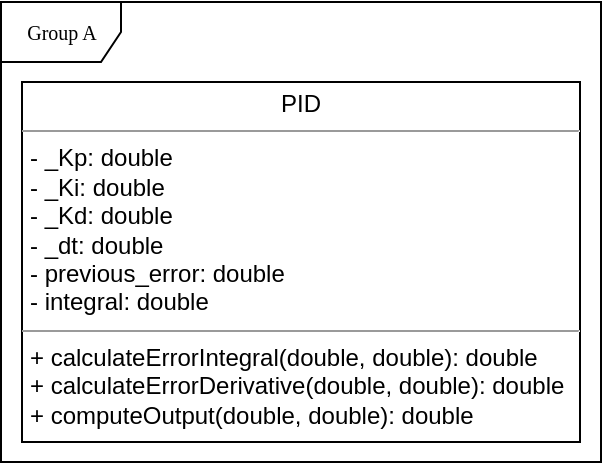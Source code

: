 <mxfile version="15.4.0" type="device"><diagram id="K9UE_XBxcszFN4jcs-5o" name="Page-1"><mxGraphModel dx="716" dy="874" grid="1" gridSize="10" guides="1" tooltips="1" connect="1" arrows="1" fold="1" page="1" pageScale="1" pageWidth="850" pageHeight="1100" math="0" shadow="0"><root><mxCell id="0"/><mxCell id="1" parent="0"/><mxCell id="v4HFwgnMXdK6RnYMdPtV-2" value="&lt;p style=&quot;margin: 0px ; margin-top: 4px ; text-align: center&quot;&gt;PID&lt;/p&gt;&lt;hr size=&quot;1&quot;&gt;&lt;p style=&quot;margin: 0px ; margin-left: 4px&quot;&gt;- _Kp: double&lt;br&gt;- _Ki: double&lt;/p&gt;&lt;p style=&quot;margin: 0px ; margin-left: 4px&quot;&gt;- _Kd: double&lt;/p&gt;&lt;p style=&quot;margin: 0px ; margin-left: 4px&quot;&gt;- _dt: double&lt;/p&gt;&lt;p style=&quot;margin: 0px ; margin-left: 4px&quot;&gt;- previous_error: double&lt;/p&gt;&lt;p style=&quot;margin: 0px ; margin-left: 4px&quot;&gt;- integral: double&lt;/p&gt;&lt;hr size=&quot;1&quot;&gt;&lt;p style=&quot;margin: 0px ; margin-left: 4px&quot;&gt;+ calculateErrorIntegral(double, double): double&lt;/p&gt;&lt;p style=&quot;margin: 0px ; margin-left: 4px&quot;&gt;+ calculateErrorDerivative(double, double): double&lt;/p&gt;&lt;p style=&quot;margin: 0px ; margin-left: 4px&quot;&gt;+ computeOutput(double, double): double&lt;/p&gt;" style="verticalAlign=top;align=left;overflow=fill;fontSize=12;fontFamily=Helvetica;html=1;rounded=0;shadow=0;comic=0;labelBackgroundColor=none;strokeWidth=1" parent="1" vertex="1"><mxGeometry x="931" y="50" width="279" height="180" as="geometry"/></mxCell><mxCell id="v4HFwgnMXdK6RnYMdPtV-6" value="Group A" style="shape=umlFrame;whiteSpace=wrap;html=1;rounded=0;shadow=0;comic=0;labelBackgroundColor=none;strokeWidth=1;fontFamily=Verdana;fontSize=10;align=center;" parent="1" vertex="1"><mxGeometry x="920.5" y="10" width="300" height="230" as="geometry"/></mxCell></root></mxGraphModel></diagram></mxfile>